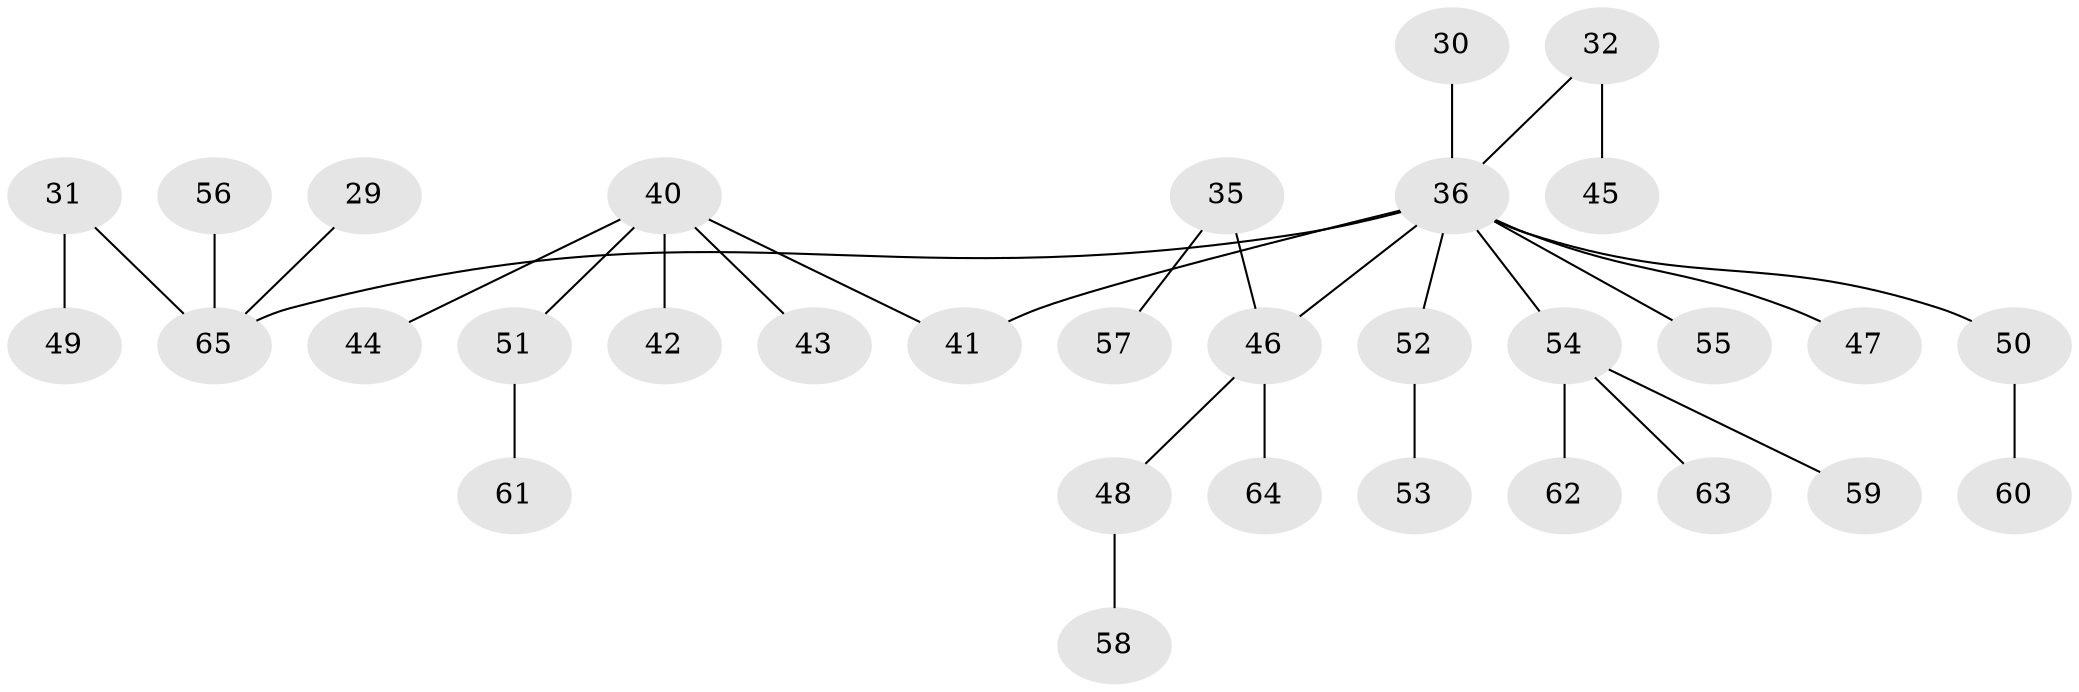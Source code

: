 // original degree distribution, {7: 0.015384615384615385, 5: 0.046153846153846156, 3: 0.18461538461538463, 4: 0.03076923076923077, 2: 0.23076923076923078, 1: 0.49230769230769234}
// Generated by graph-tools (version 1.1) at 2025/56/03/04/25 21:56:58]
// undirected, 32 vertices, 31 edges
graph export_dot {
graph [start="1"]
  node [color=gray90,style=filled];
  29;
  30;
  31;
  32 [super="+15"];
  35;
  36 [super="+3+12+33+8+14+18"];
  40 [super="+23+27"];
  41 [super="+39"];
  42;
  43;
  44;
  45;
  46 [super="+10"];
  47;
  48;
  49;
  50;
  51;
  52 [super="+34"];
  53;
  54 [super="+9+19"];
  55;
  56;
  57;
  58;
  59;
  60;
  61;
  62;
  63;
  64;
  65 [super="+25"];
  29 -- 65;
  30 -- 36;
  31 -- 49;
  31 -- 65;
  32 -- 45;
  32 -- 36;
  35 -- 57;
  35 -- 46;
  36 -- 50;
  36 -- 54;
  36 -- 65;
  36 -- 52;
  36 -- 47;
  36 -- 46;
  36 -- 55;
  36 -- 41;
  40 -- 43;
  40 -- 51;
  40 -- 42;
  40 -- 44;
  40 -- 41;
  46 -- 48;
  46 -- 64;
  48 -- 58;
  50 -- 60;
  51 -- 61;
  52 -- 53;
  54 -- 59;
  54 -- 62;
  54 -- 63;
  56 -- 65;
}
